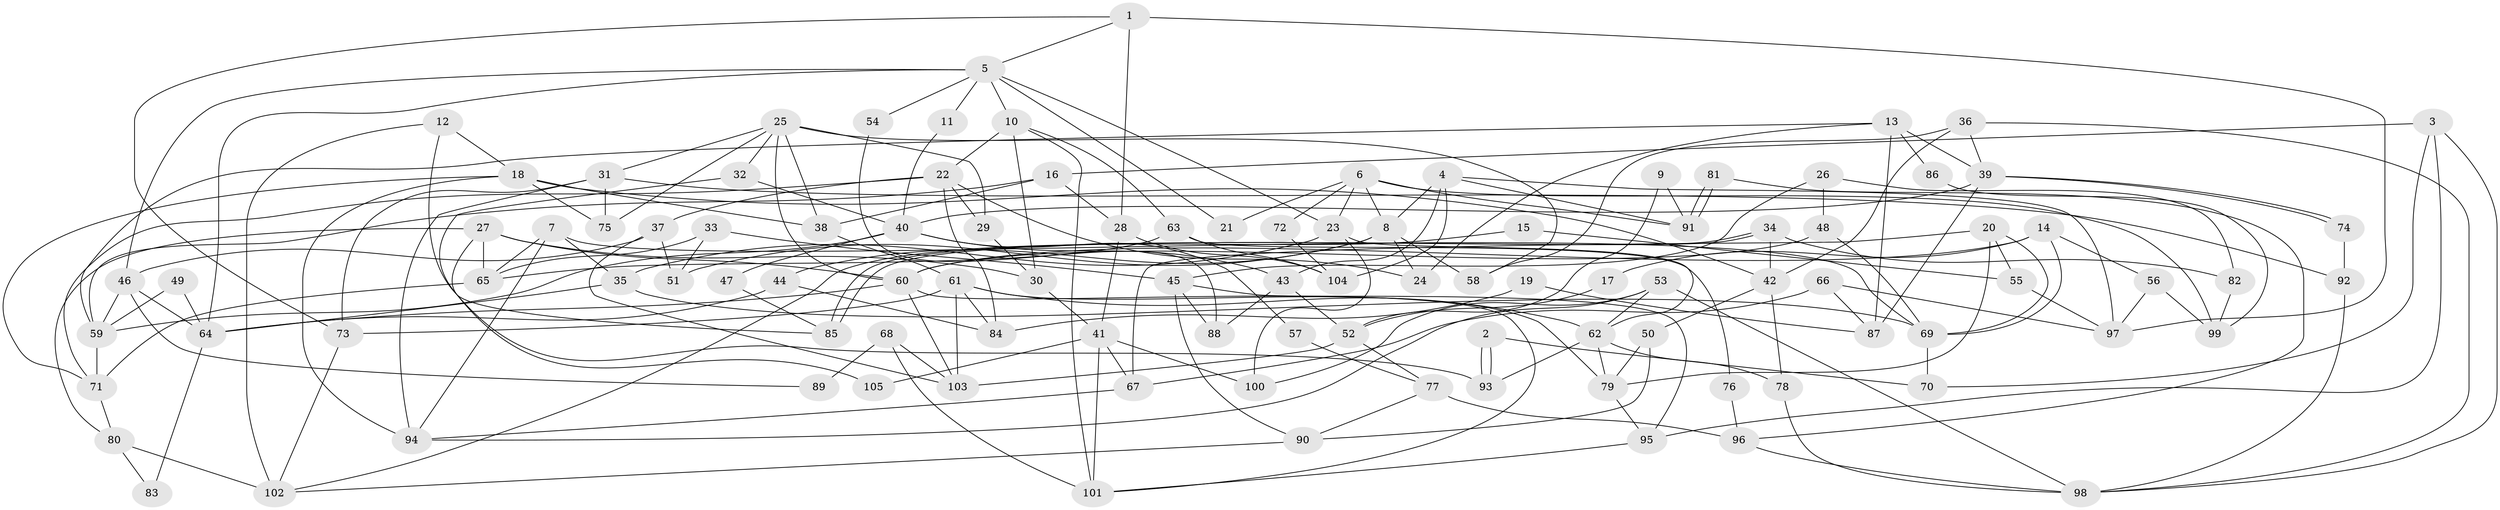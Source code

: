 // coarse degree distribution, {7: 0.0273972602739726, 4: 0.273972602739726, 2: 0.136986301369863, 8: 0.0684931506849315, 5: 0.2328767123287671, 3: 0.1643835616438356, 6: 0.0547945205479452, 9: 0.0273972602739726, 11: 0.0136986301369863}
// Generated by graph-tools (version 1.1) at 2025/55/03/04/25 21:55:17]
// undirected, 105 vertices, 210 edges
graph export_dot {
graph [start="1"]
  node [color=gray90,style=filled];
  1;
  2;
  3;
  4;
  5;
  6;
  7;
  8;
  9;
  10;
  11;
  12;
  13;
  14;
  15;
  16;
  17;
  18;
  19;
  20;
  21;
  22;
  23;
  24;
  25;
  26;
  27;
  28;
  29;
  30;
  31;
  32;
  33;
  34;
  35;
  36;
  37;
  38;
  39;
  40;
  41;
  42;
  43;
  44;
  45;
  46;
  47;
  48;
  49;
  50;
  51;
  52;
  53;
  54;
  55;
  56;
  57;
  58;
  59;
  60;
  61;
  62;
  63;
  64;
  65;
  66;
  67;
  68;
  69;
  70;
  71;
  72;
  73;
  74;
  75;
  76;
  77;
  78;
  79;
  80;
  81;
  82;
  83;
  84;
  85;
  86;
  87;
  88;
  89;
  90;
  91;
  92;
  93;
  94;
  95;
  96;
  97;
  98;
  99;
  100;
  101;
  102;
  103;
  104;
  105;
  1 -- 28;
  1 -- 73;
  1 -- 5;
  1 -- 97;
  2 -- 70;
  2 -- 93;
  2 -- 93;
  3 -- 16;
  3 -- 98;
  3 -- 70;
  3 -- 95;
  4 -- 8;
  4 -- 104;
  4 -- 43;
  4 -- 91;
  4 -- 97;
  5 -- 10;
  5 -- 11;
  5 -- 21;
  5 -- 23;
  5 -- 46;
  5 -- 54;
  5 -- 64;
  6 -- 23;
  6 -- 91;
  6 -- 8;
  6 -- 21;
  6 -- 72;
  6 -- 99;
  7 -- 35;
  7 -- 69;
  7 -- 65;
  7 -- 94;
  8 -- 44;
  8 -- 24;
  8 -- 51;
  8 -- 58;
  9 -- 91;
  9 -- 52;
  10 -- 22;
  10 -- 101;
  10 -- 30;
  10 -- 63;
  11 -- 40;
  12 -- 18;
  12 -- 102;
  12 -- 85;
  13 -- 87;
  13 -- 39;
  13 -- 24;
  13 -- 59;
  13 -- 86;
  14 -- 60;
  14 -- 69;
  14 -- 17;
  14 -- 56;
  15 -- 102;
  15 -- 55;
  16 -- 38;
  16 -- 59;
  16 -- 28;
  17 -- 52;
  18 -- 38;
  18 -- 94;
  18 -- 42;
  18 -- 71;
  18 -- 75;
  19 -- 84;
  19 -- 87;
  20 -- 69;
  20 -- 79;
  20 -- 55;
  20 -- 67;
  22 -- 24;
  22 -- 29;
  22 -- 37;
  22 -- 71;
  22 -- 84;
  23 -- 62;
  23 -- 35;
  23 -- 100;
  25 -- 75;
  25 -- 60;
  25 -- 29;
  25 -- 31;
  25 -- 32;
  25 -- 38;
  25 -- 58;
  26 -- 45;
  26 -- 82;
  26 -- 48;
  27 -- 60;
  27 -- 65;
  27 -- 30;
  27 -- 80;
  27 -- 105;
  28 -- 41;
  28 -- 104;
  29 -- 30;
  30 -- 41;
  31 -- 94;
  31 -- 73;
  31 -- 75;
  31 -- 92;
  32 -- 40;
  32 -- 93;
  33 -- 51;
  33 -- 65;
  33 -- 45;
  34 -- 85;
  34 -- 85;
  34 -- 42;
  34 -- 82;
  35 -- 64;
  35 -- 69;
  36 -- 58;
  36 -- 42;
  36 -- 39;
  36 -- 98;
  37 -- 46;
  37 -- 51;
  37 -- 103;
  38 -- 61;
  39 -- 74;
  39 -- 74;
  39 -- 40;
  39 -- 87;
  40 -- 59;
  40 -- 43;
  40 -- 47;
  40 -- 57;
  41 -- 100;
  41 -- 67;
  41 -- 101;
  41 -- 105;
  42 -- 50;
  42 -- 78;
  43 -- 52;
  43 -- 88;
  44 -- 84;
  44 -- 64;
  45 -- 95;
  45 -- 88;
  45 -- 90;
  46 -- 59;
  46 -- 64;
  46 -- 89;
  47 -- 85;
  48 -- 60;
  48 -- 69;
  49 -- 59;
  49 -- 64;
  50 -- 79;
  50 -- 90;
  52 -- 103;
  52 -- 77;
  53 -- 94;
  53 -- 98;
  53 -- 62;
  53 -- 100;
  54 -- 88;
  55 -- 97;
  56 -- 97;
  56 -- 99;
  57 -- 77;
  59 -- 71;
  60 -- 103;
  60 -- 64;
  60 -- 101;
  61 -- 62;
  61 -- 79;
  61 -- 73;
  61 -- 84;
  61 -- 103;
  62 -- 93;
  62 -- 78;
  62 -- 79;
  63 -- 65;
  63 -- 76;
  63 -- 104;
  64 -- 83;
  65 -- 71;
  66 -- 97;
  66 -- 67;
  66 -- 87;
  67 -- 94;
  68 -- 103;
  68 -- 101;
  68 -- 89;
  69 -- 70;
  71 -- 80;
  72 -- 104;
  73 -- 102;
  74 -- 92;
  76 -- 96;
  77 -- 90;
  77 -- 96;
  78 -- 98;
  79 -- 95;
  80 -- 83;
  80 -- 102;
  81 -- 91;
  81 -- 91;
  81 -- 96;
  82 -- 99;
  86 -- 99;
  90 -- 102;
  92 -- 98;
  95 -- 101;
  96 -- 98;
}
